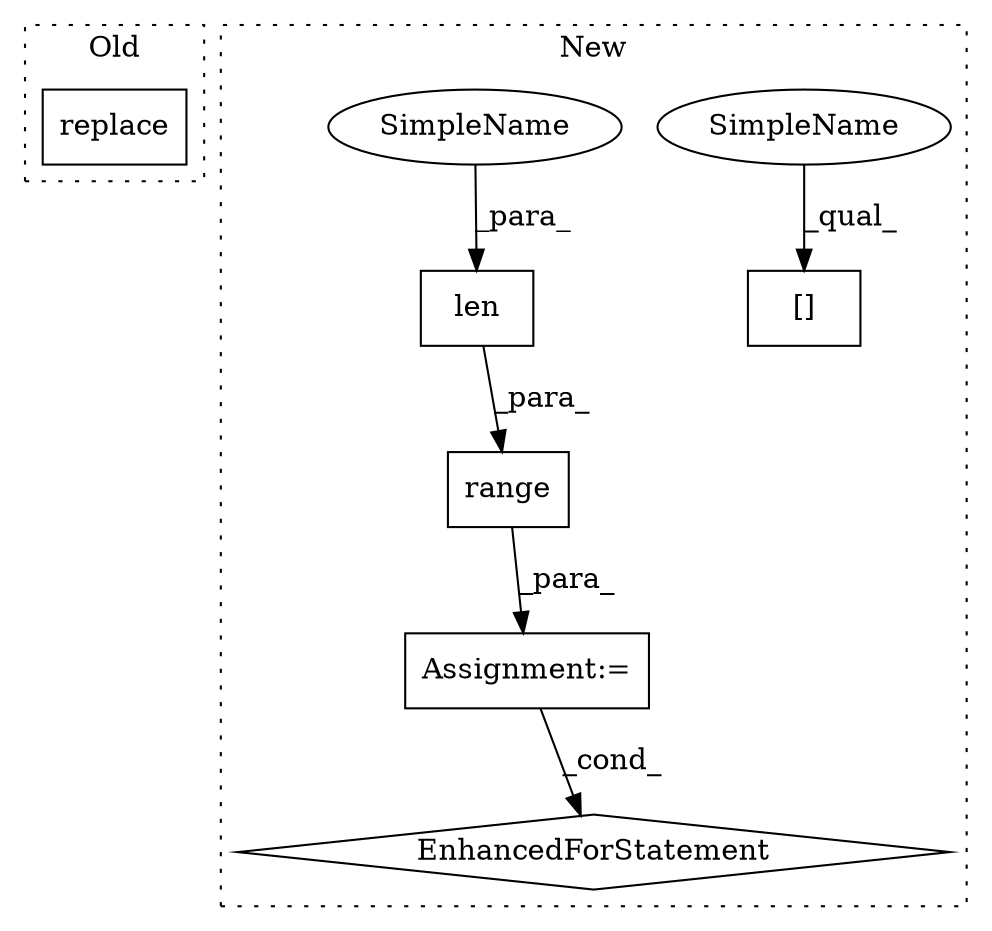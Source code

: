 digraph G {
subgraph cluster0 {
1 [label="replace" a="32" s="1401,1434" l="8,1" shape="box"];
label = "Old";
style="dotted";
}
subgraph cluster1 {
2 [label="range" a="32" s="1495,1518" l="6,1" shape="box"];
3 [label="Assignment:=" a="7" s="1420,1519" l="57,2" shape="box"];
4 [label="EnhancedForStatement" a="70" s="1420,1519" l="57,2" shape="diamond"];
5 [label="len" a="32" s="1503,1517" l="4,1" shape="box"];
6 [label="[]" a="2" s="1711,1723" l="11,1" shape="box"];
7 [label="SimpleName" a="42" s="1711" l="10" shape="ellipse"];
8 [label="SimpleName" a="42" s="1507" l="10" shape="ellipse"];
label = "New";
style="dotted";
}
2 -> 3 [label="_para_"];
3 -> 4 [label="_cond_"];
5 -> 2 [label="_para_"];
7 -> 6 [label="_qual_"];
8 -> 5 [label="_para_"];
}